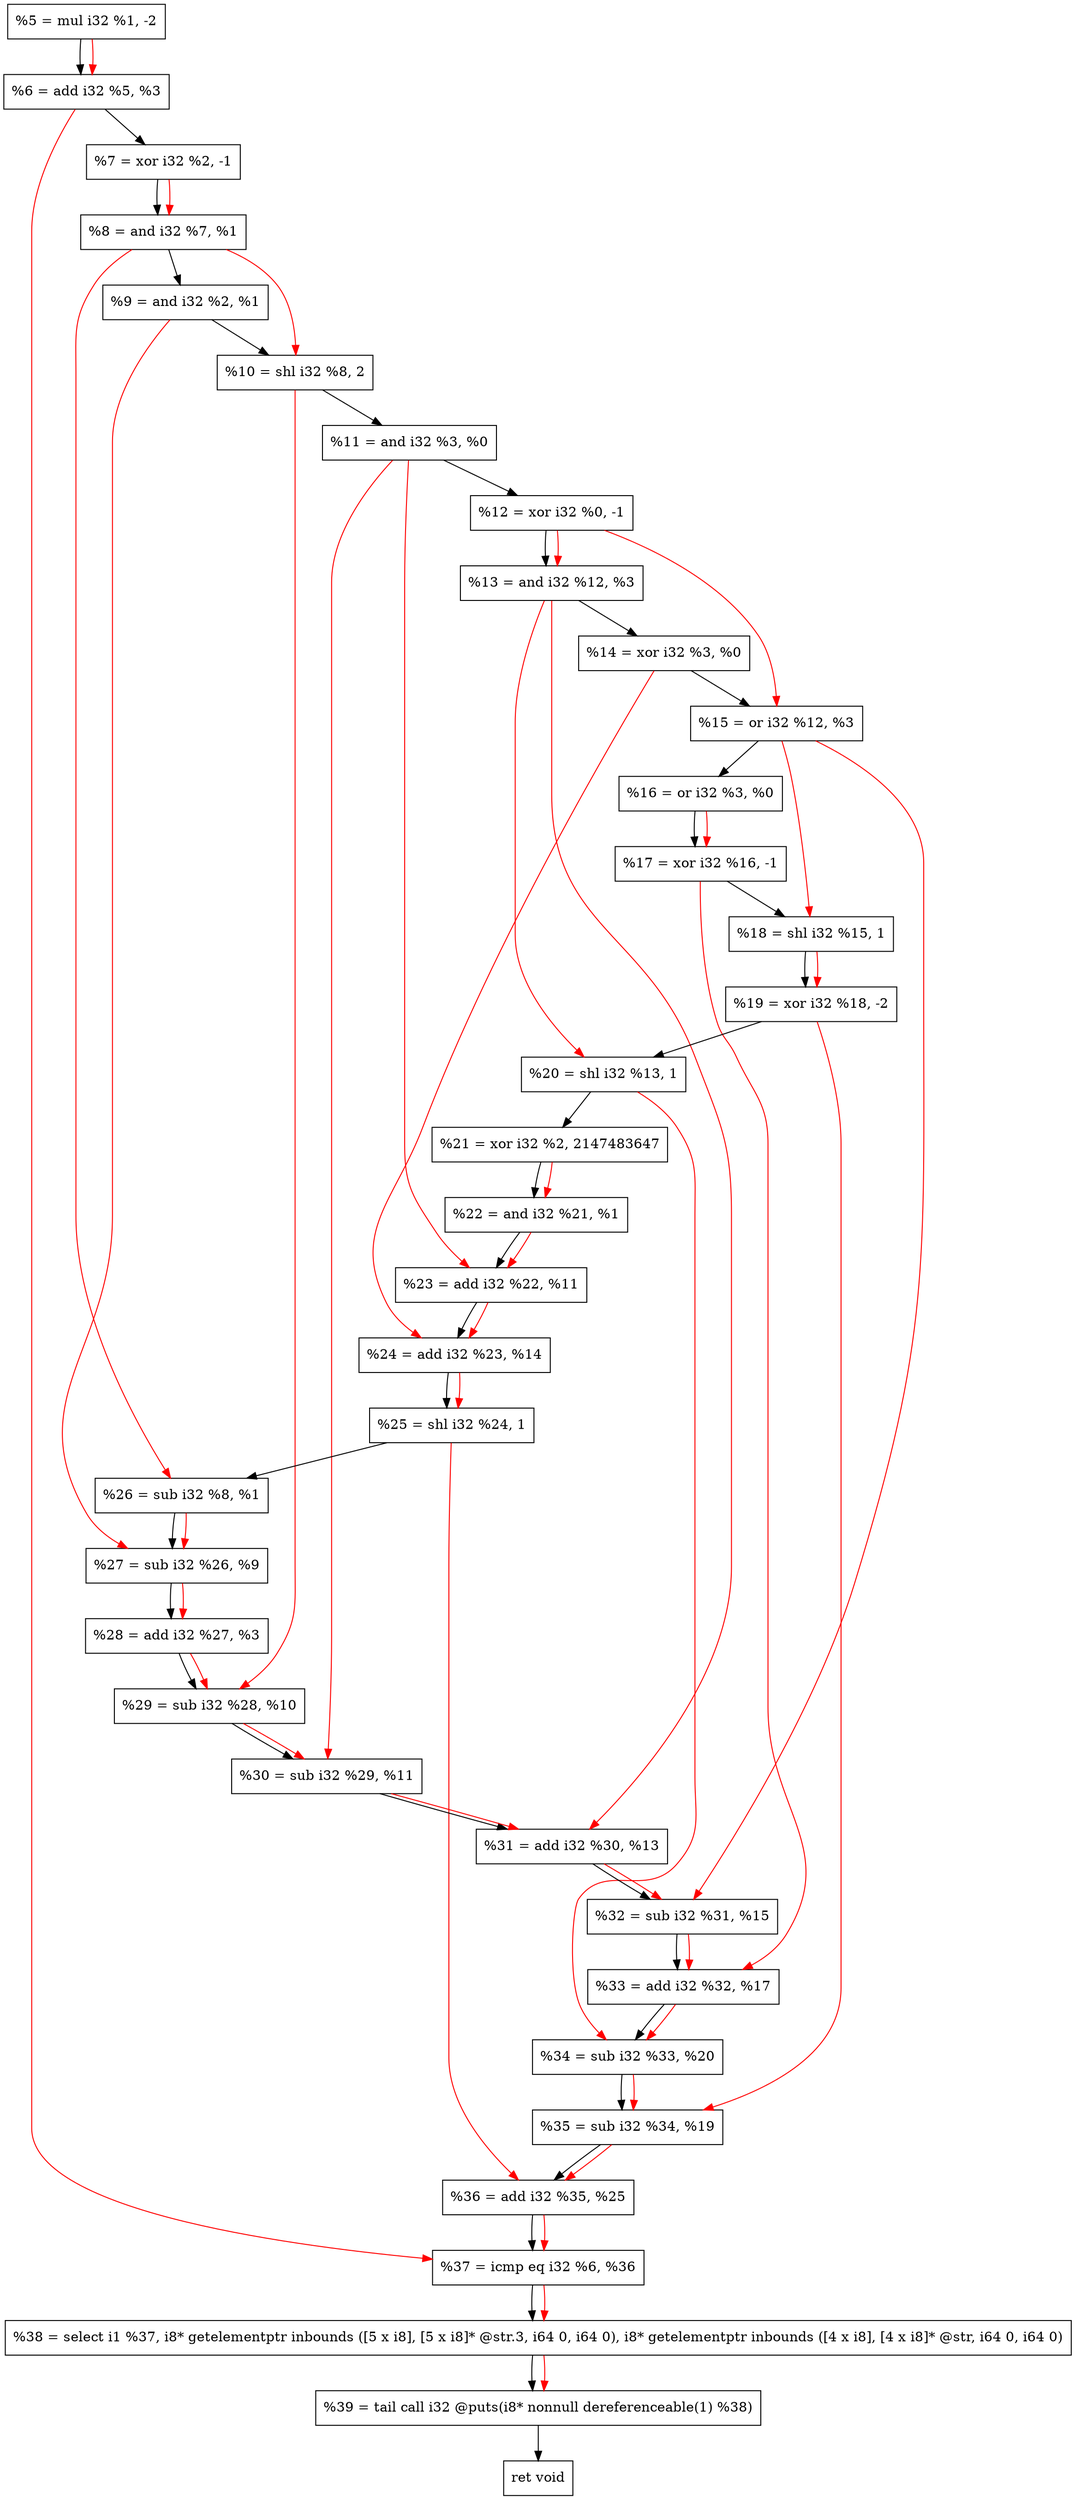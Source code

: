 digraph "DFG for'crackme' function" {
	Node0x2310fe0[shape=record, label="  %5 = mul i32 %1, -2"];
	Node0x2311050[shape=record, label="  %6 = add i32 %5, %3"];
	Node0x23110f0[shape=record, label="  %7 = xor i32 %2, -1"];
	Node0x2311160[shape=record, label="  %8 = and i32 %7, %1"];
	Node0x23111d0[shape=record, label="  %9 = and i32 %2, %1"];
	Node0x2311270[shape=record, label="  %10 = shl i32 %8, 2"];
	Node0x23112e0[shape=record, label="  %11 = and i32 %3, %0"];
	Node0x2311350[shape=record, label="  %12 = xor i32 %0, -1"];
	Node0x23113c0[shape=record, label="  %13 = and i32 %12, %3"];
	Node0x2311430[shape=record, label="  %14 = xor i32 %3, %0"];
	Node0x23114a0[shape=record, label="  %15 = or i32 %12, %3"];
	Node0x2311510[shape=record, label="  %16 = or i32 %3, %0"];
	Node0x2311580[shape=record, label="  %17 = xor i32 %16, -1"];
	Node0x2311620[shape=record, label="  %18 = shl i32 %15, 1"];
	Node0x2311690[shape=record, label="  %19 = xor i32 %18, -2"];
	Node0x2311700[shape=record, label="  %20 = shl i32 %13, 1"];
	Node0x23117a0[shape=record, label="  %21 = xor i32 %2, 2147483647"];
	Node0x2311810[shape=record, label="  %22 = and i32 %21, %1"];
	Node0x2311880[shape=record, label="  %23 = add i32 %22, %11"];
	Node0x23118f0[shape=record, label="  %24 = add i32 %23, %14"];
	Node0x2311960[shape=record, label="  %25 = shl i32 %24, 1"];
	Node0x23119d0[shape=record, label="  %26 = sub i32 %8, %1"];
	Node0x2311a40[shape=record, label="  %27 = sub i32 %26, %9"];
	Node0x2311ab0[shape=record, label="  %28 = add i32 %27, %3"];
	Node0x2311b20[shape=record, label="  %29 = sub i32 %28, %10"];
	Node0x2311b90[shape=record, label="  %30 = sub i32 %29, %11"];
	Node0x2311c00[shape=record, label="  %31 = add i32 %30, %13"];
	Node0x2311c70[shape=record, label="  %32 = sub i32 %31, %15"];
	Node0x2311ef0[shape=record, label="  %33 = add i32 %32, %17"];
	Node0x2311f60[shape=record, label="  %34 = sub i32 %33, %20"];
	Node0x2311fd0[shape=record, label="  %35 = sub i32 %34, %19"];
	Node0x2312040[shape=record, label="  %36 = add i32 %35, %25"];
	Node0x23120b0[shape=record, label="  %37 = icmp eq i32 %6, %36"];
	Node0x22b1268[shape=record, label="  %38 = select i1 %37, i8* getelementptr inbounds ([5 x i8], [5 x i8]* @str.3, i64 0, i64 0), i8* getelementptr inbounds ([4 x i8], [4 x i8]* @str, i64 0, i64 0)"];
	Node0x2312550[shape=record, label="  %39 = tail call i32 @puts(i8* nonnull dereferenceable(1) %38)"];
	Node0x23125a0[shape=record, label="  ret void"];
	Node0x2310fe0 -> Node0x2311050;
	Node0x2311050 -> Node0x23110f0;
	Node0x23110f0 -> Node0x2311160;
	Node0x2311160 -> Node0x23111d0;
	Node0x23111d0 -> Node0x2311270;
	Node0x2311270 -> Node0x23112e0;
	Node0x23112e0 -> Node0x2311350;
	Node0x2311350 -> Node0x23113c0;
	Node0x23113c0 -> Node0x2311430;
	Node0x2311430 -> Node0x23114a0;
	Node0x23114a0 -> Node0x2311510;
	Node0x2311510 -> Node0x2311580;
	Node0x2311580 -> Node0x2311620;
	Node0x2311620 -> Node0x2311690;
	Node0x2311690 -> Node0x2311700;
	Node0x2311700 -> Node0x23117a0;
	Node0x23117a0 -> Node0x2311810;
	Node0x2311810 -> Node0x2311880;
	Node0x2311880 -> Node0x23118f0;
	Node0x23118f0 -> Node0x2311960;
	Node0x2311960 -> Node0x23119d0;
	Node0x23119d0 -> Node0x2311a40;
	Node0x2311a40 -> Node0x2311ab0;
	Node0x2311ab0 -> Node0x2311b20;
	Node0x2311b20 -> Node0x2311b90;
	Node0x2311b90 -> Node0x2311c00;
	Node0x2311c00 -> Node0x2311c70;
	Node0x2311c70 -> Node0x2311ef0;
	Node0x2311ef0 -> Node0x2311f60;
	Node0x2311f60 -> Node0x2311fd0;
	Node0x2311fd0 -> Node0x2312040;
	Node0x2312040 -> Node0x23120b0;
	Node0x23120b0 -> Node0x22b1268;
	Node0x22b1268 -> Node0x2312550;
	Node0x2312550 -> Node0x23125a0;
edge [color=red]
	Node0x2310fe0 -> Node0x2311050;
	Node0x23110f0 -> Node0x2311160;
	Node0x2311160 -> Node0x2311270;
	Node0x2311350 -> Node0x23113c0;
	Node0x2311350 -> Node0x23114a0;
	Node0x2311510 -> Node0x2311580;
	Node0x23114a0 -> Node0x2311620;
	Node0x2311620 -> Node0x2311690;
	Node0x23113c0 -> Node0x2311700;
	Node0x23117a0 -> Node0x2311810;
	Node0x2311810 -> Node0x2311880;
	Node0x23112e0 -> Node0x2311880;
	Node0x2311880 -> Node0x23118f0;
	Node0x2311430 -> Node0x23118f0;
	Node0x23118f0 -> Node0x2311960;
	Node0x2311160 -> Node0x23119d0;
	Node0x23119d0 -> Node0x2311a40;
	Node0x23111d0 -> Node0x2311a40;
	Node0x2311a40 -> Node0x2311ab0;
	Node0x2311ab0 -> Node0x2311b20;
	Node0x2311270 -> Node0x2311b20;
	Node0x2311b20 -> Node0x2311b90;
	Node0x23112e0 -> Node0x2311b90;
	Node0x2311b90 -> Node0x2311c00;
	Node0x23113c0 -> Node0x2311c00;
	Node0x2311c00 -> Node0x2311c70;
	Node0x23114a0 -> Node0x2311c70;
	Node0x2311c70 -> Node0x2311ef0;
	Node0x2311580 -> Node0x2311ef0;
	Node0x2311ef0 -> Node0x2311f60;
	Node0x2311700 -> Node0x2311f60;
	Node0x2311f60 -> Node0x2311fd0;
	Node0x2311690 -> Node0x2311fd0;
	Node0x2311fd0 -> Node0x2312040;
	Node0x2311960 -> Node0x2312040;
	Node0x2311050 -> Node0x23120b0;
	Node0x2312040 -> Node0x23120b0;
	Node0x23120b0 -> Node0x22b1268;
	Node0x22b1268 -> Node0x2312550;
}
